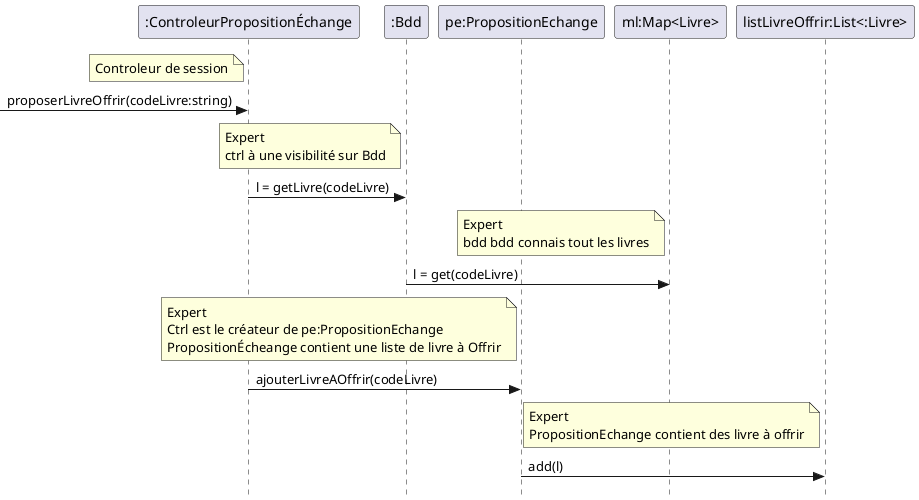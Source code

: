 @startuml proposerLivreOffrir
skinparam Style strictuml
participant ":ControleurPropositionÉchange" as ctrl
participant ":Bdd" as bdd
participant "pe:PropositionEchange" as pe
participant "ml:Map<Livre>" as ml  
participant "listLivreOffrir:List<:Livre>" as llr

note left of ctrl: Controleur de session
-> ctrl: proposerLivreOffrir(codeLivre:string)
note left of bdd: Expert\nctrl à une visibilité sur Bdd
ctrl -> bdd: l = getLivre(codeLivre) 
note left of ml: Expert\nbdd bdd connais tout les livres
bdd -> ml: l = get(codeLivre)
note left of pe: Expert\nCtrl est le créateur de pe:PropositionEchange\nPropositionÉcheange contient une liste de livre à Offrir
ctrl ->pe: ajouterLivreAOffrir(codeLivre)
note left of llr: Expert\nPropositionEchange contient des livre à offrir
pe -> llr: add(l)

@enduml